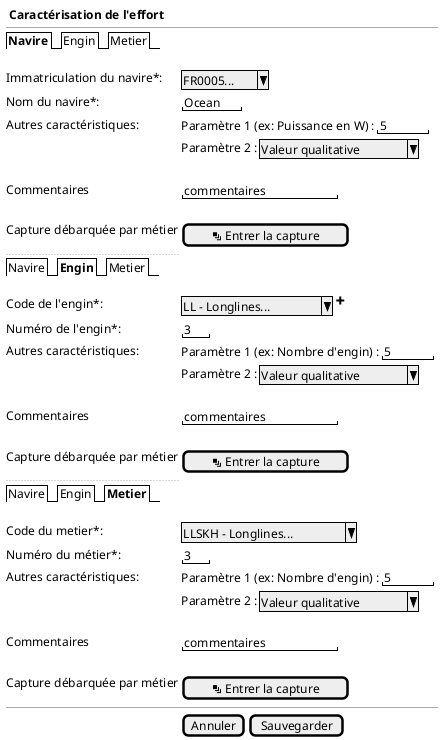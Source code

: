 @startsalt
{
  <b> Caractérisation de l'effort
  -- | --

  {/<b>Navire | Engin | Metier}
  .
  Immatriculation du navire*:    | { ^FR0005...^ }
  Nom du navire*:     | { " Ocean " }
  Autres caractéristiques:  | { Paramètre 1 (ex: Puissance en W) : | "   5  " }
  .                         | { Paramètre 2 : | ^Valeur qualitative^ }
  .
  Commentaires              | { "commentaires       "}
  .
  Capture débarquée par métier |  |  {[<&layers> Entrer la capture]}
  ..
  {/Navire | <b>Engin | Metier}
  .
  Code de l'engin*:     | { ^LL - Longlines...^ | <&plus> }
  Numéro de l'engin*:     | { " 3 " }
  Autres caractéristiques:  | { Paramètre 1 (ex: Nombre d'engin) : | "   5  " }
  .                         | { Paramètre 2 : | ^Valeur qualitative^ }
  .
  Commentaires              | { "commentaires       "}
  .
  Capture débarquée par métier |  |  {[<&layers> Entrer la capture]}
  ..
    {/Navire | Engin | <b>Metier}
    .
    Code du metier*:    | { ^LLSKH - Longlines...^ }
    Numéro du métier*:     | { " 3 " }
    Autres caractéristiques:  | { Paramètre 1 (ex: Nombre d'engin) : | "   5  " }
    .                         | { Paramètre 2 : | ^Valeur qualitative^ }
    .
    Commentaires              | { "commentaires       "}
    .
    Capture débarquée par métier |  |  {[<&layers> Entrer la capture]}
  -- | --

  .                          | {[Annuler] | [Sauvegarder]}
}
@endsalt
